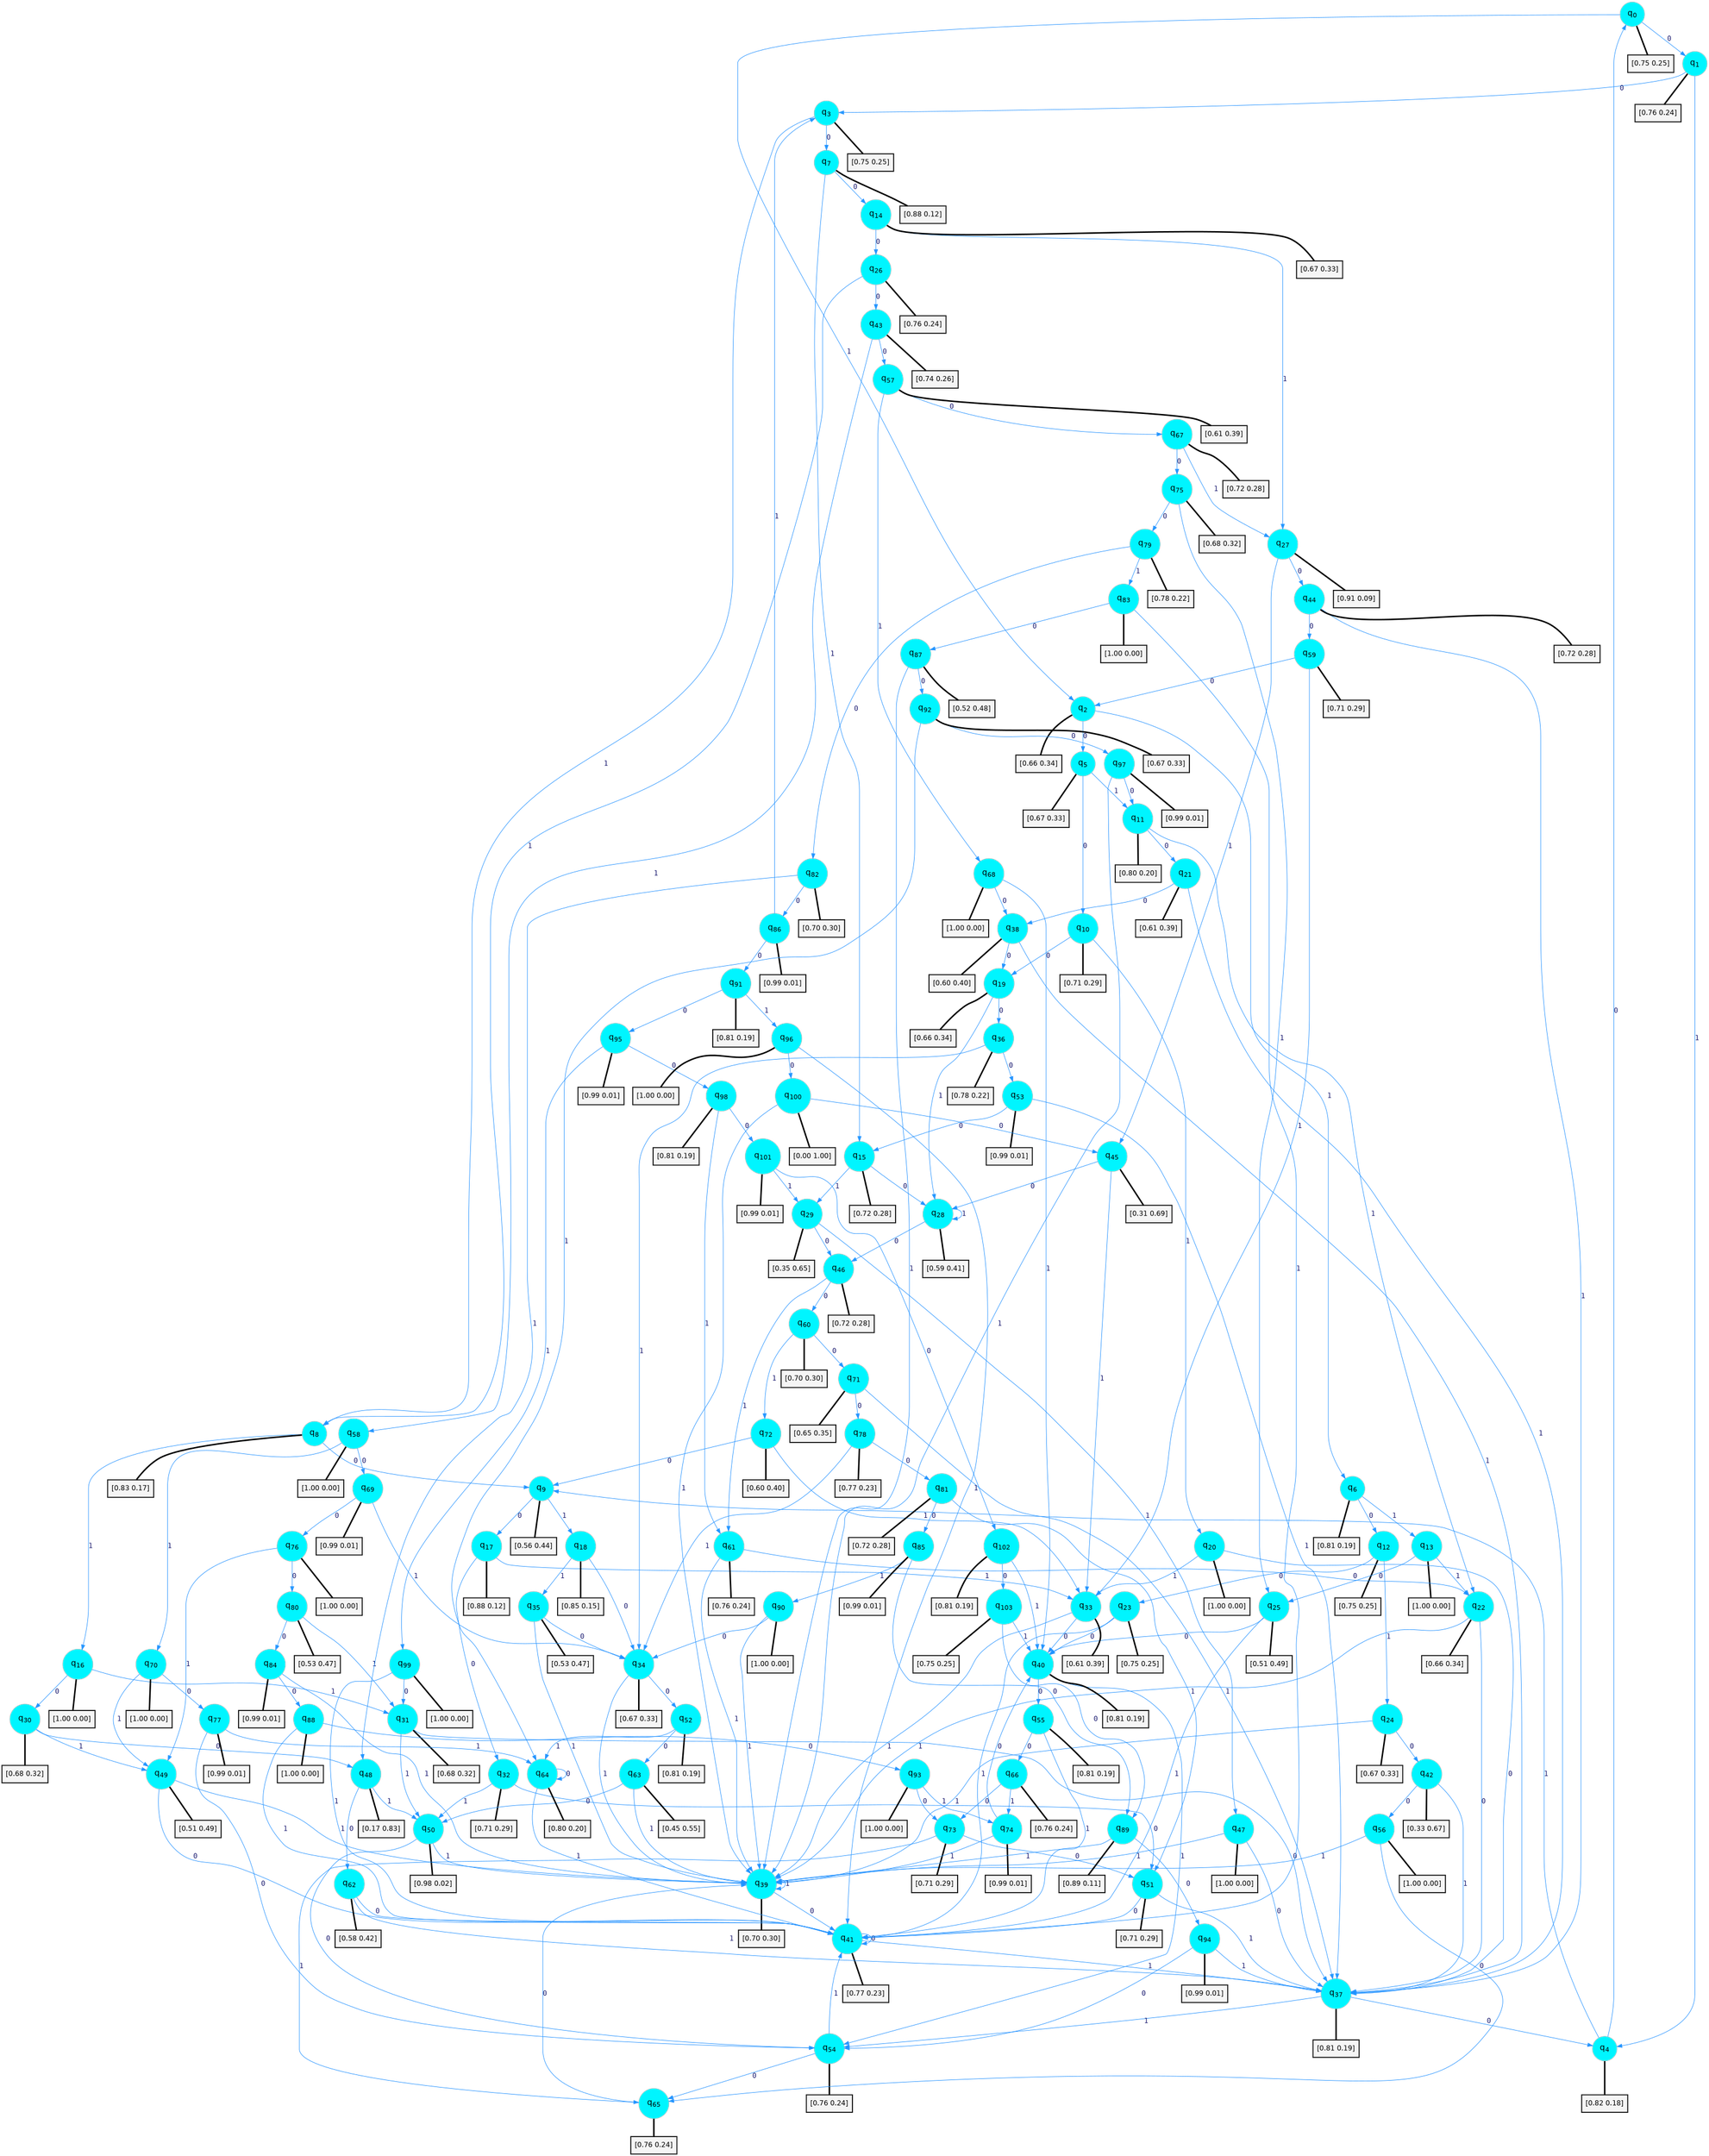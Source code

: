 digraph G {
graph [
bgcolor=transparent, dpi=300, rankdir=TD, size="40,25"];
node [
color=gray, fillcolor=turquoise1, fontcolor=black, fontname=Helvetica, fontsize=16, fontweight=bold, shape=circle, style=filled];
edge [
arrowsize=1, color=dodgerblue1, fontcolor=midnightblue, fontname=courier, fontweight=bold, penwidth=1, style=solid, weight=20];
0[label=<q<SUB>0</SUB>>];
1[label=<q<SUB>1</SUB>>];
2[label=<q<SUB>2</SUB>>];
3[label=<q<SUB>3</SUB>>];
4[label=<q<SUB>4</SUB>>];
5[label=<q<SUB>5</SUB>>];
6[label=<q<SUB>6</SUB>>];
7[label=<q<SUB>7</SUB>>];
8[label=<q<SUB>8</SUB>>];
9[label=<q<SUB>9</SUB>>];
10[label=<q<SUB>10</SUB>>];
11[label=<q<SUB>11</SUB>>];
12[label=<q<SUB>12</SUB>>];
13[label=<q<SUB>13</SUB>>];
14[label=<q<SUB>14</SUB>>];
15[label=<q<SUB>15</SUB>>];
16[label=<q<SUB>16</SUB>>];
17[label=<q<SUB>17</SUB>>];
18[label=<q<SUB>18</SUB>>];
19[label=<q<SUB>19</SUB>>];
20[label=<q<SUB>20</SUB>>];
21[label=<q<SUB>21</SUB>>];
22[label=<q<SUB>22</SUB>>];
23[label=<q<SUB>23</SUB>>];
24[label=<q<SUB>24</SUB>>];
25[label=<q<SUB>25</SUB>>];
26[label=<q<SUB>26</SUB>>];
27[label=<q<SUB>27</SUB>>];
28[label=<q<SUB>28</SUB>>];
29[label=<q<SUB>29</SUB>>];
30[label=<q<SUB>30</SUB>>];
31[label=<q<SUB>31</SUB>>];
32[label=<q<SUB>32</SUB>>];
33[label=<q<SUB>33</SUB>>];
34[label=<q<SUB>34</SUB>>];
35[label=<q<SUB>35</SUB>>];
36[label=<q<SUB>36</SUB>>];
37[label=<q<SUB>37</SUB>>];
38[label=<q<SUB>38</SUB>>];
39[label=<q<SUB>39</SUB>>];
40[label=<q<SUB>40</SUB>>];
41[label=<q<SUB>41</SUB>>];
42[label=<q<SUB>42</SUB>>];
43[label=<q<SUB>43</SUB>>];
44[label=<q<SUB>44</SUB>>];
45[label=<q<SUB>45</SUB>>];
46[label=<q<SUB>46</SUB>>];
47[label=<q<SUB>47</SUB>>];
48[label=<q<SUB>48</SUB>>];
49[label=<q<SUB>49</SUB>>];
50[label=<q<SUB>50</SUB>>];
51[label=<q<SUB>51</SUB>>];
52[label=<q<SUB>52</SUB>>];
53[label=<q<SUB>53</SUB>>];
54[label=<q<SUB>54</SUB>>];
55[label=<q<SUB>55</SUB>>];
56[label=<q<SUB>56</SUB>>];
57[label=<q<SUB>57</SUB>>];
58[label=<q<SUB>58</SUB>>];
59[label=<q<SUB>59</SUB>>];
60[label=<q<SUB>60</SUB>>];
61[label=<q<SUB>61</SUB>>];
62[label=<q<SUB>62</SUB>>];
63[label=<q<SUB>63</SUB>>];
64[label=<q<SUB>64</SUB>>];
65[label=<q<SUB>65</SUB>>];
66[label=<q<SUB>66</SUB>>];
67[label=<q<SUB>67</SUB>>];
68[label=<q<SUB>68</SUB>>];
69[label=<q<SUB>69</SUB>>];
70[label=<q<SUB>70</SUB>>];
71[label=<q<SUB>71</SUB>>];
72[label=<q<SUB>72</SUB>>];
73[label=<q<SUB>73</SUB>>];
74[label=<q<SUB>74</SUB>>];
75[label=<q<SUB>75</SUB>>];
76[label=<q<SUB>76</SUB>>];
77[label=<q<SUB>77</SUB>>];
78[label=<q<SUB>78</SUB>>];
79[label=<q<SUB>79</SUB>>];
80[label=<q<SUB>80</SUB>>];
81[label=<q<SUB>81</SUB>>];
82[label=<q<SUB>82</SUB>>];
83[label=<q<SUB>83</SUB>>];
84[label=<q<SUB>84</SUB>>];
85[label=<q<SUB>85</SUB>>];
86[label=<q<SUB>86</SUB>>];
87[label=<q<SUB>87</SUB>>];
88[label=<q<SUB>88</SUB>>];
89[label=<q<SUB>89</SUB>>];
90[label=<q<SUB>90</SUB>>];
91[label=<q<SUB>91</SUB>>];
92[label=<q<SUB>92</SUB>>];
93[label=<q<SUB>93</SUB>>];
94[label=<q<SUB>94</SUB>>];
95[label=<q<SUB>95</SUB>>];
96[label=<q<SUB>96</SUB>>];
97[label=<q<SUB>97</SUB>>];
98[label=<q<SUB>98</SUB>>];
99[label=<q<SUB>99</SUB>>];
100[label=<q<SUB>100</SUB>>];
101[label=<q<SUB>101</SUB>>];
102[label=<q<SUB>102</SUB>>];
103[label=<q<SUB>103</SUB>>];
104[label="[0.75 0.25]", shape=box,fontcolor=black, fontname=Helvetica, fontsize=14, penwidth=2, fillcolor=whitesmoke,color=black];
105[label="[0.76 0.24]", shape=box,fontcolor=black, fontname=Helvetica, fontsize=14, penwidth=2, fillcolor=whitesmoke,color=black];
106[label="[0.66 0.34]", shape=box,fontcolor=black, fontname=Helvetica, fontsize=14, penwidth=2, fillcolor=whitesmoke,color=black];
107[label="[0.75 0.25]", shape=box,fontcolor=black, fontname=Helvetica, fontsize=14, penwidth=2, fillcolor=whitesmoke,color=black];
108[label="[0.82 0.18]", shape=box,fontcolor=black, fontname=Helvetica, fontsize=14, penwidth=2, fillcolor=whitesmoke,color=black];
109[label="[0.67 0.33]", shape=box,fontcolor=black, fontname=Helvetica, fontsize=14, penwidth=2, fillcolor=whitesmoke,color=black];
110[label="[0.81 0.19]", shape=box,fontcolor=black, fontname=Helvetica, fontsize=14, penwidth=2, fillcolor=whitesmoke,color=black];
111[label="[0.88 0.12]", shape=box,fontcolor=black, fontname=Helvetica, fontsize=14, penwidth=2, fillcolor=whitesmoke,color=black];
112[label="[0.83 0.17]", shape=box,fontcolor=black, fontname=Helvetica, fontsize=14, penwidth=2, fillcolor=whitesmoke,color=black];
113[label="[0.56 0.44]", shape=box,fontcolor=black, fontname=Helvetica, fontsize=14, penwidth=2, fillcolor=whitesmoke,color=black];
114[label="[0.71 0.29]", shape=box,fontcolor=black, fontname=Helvetica, fontsize=14, penwidth=2, fillcolor=whitesmoke,color=black];
115[label="[0.80 0.20]", shape=box,fontcolor=black, fontname=Helvetica, fontsize=14, penwidth=2, fillcolor=whitesmoke,color=black];
116[label="[0.75 0.25]", shape=box,fontcolor=black, fontname=Helvetica, fontsize=14, penwidth=2, fillcolor=whitesmoke,color=black];
117[label="[1.00 0.00]", shape=box,fontcolor=black, fontname=Helvetica, fontsize=14, penwidth=2, fillcolor=whitesmoke,color=black];
118[label="[0.67 0.33]", shape=box,fontcolor=black, fontname=Helvetica, fontsize=14, penwidth=2, fillcolor=whitesmoke,color=black];
119[label="[0.72 0.28]", shape=box,fontcolor=black, fontname=Helvetica, fontsize=14, penwidth=2, fillcolor=whitesmoke,color=black];
120[label="[1.00 0.00]", shape=box,fontcolor=black, fontname=Helvetica, fontsize=14, penwidth=2, fillcolor=whitesmoke,color=black];
121[label="[0.88 0.12]", shape=box,fontcolor=black, fontname=Helvetica, fontsize=14, penwidth=2, fillcolor=whitesmoke,color=black];
122[label="[0.85 0.15]", shape=box,fontcolor=black, fontname=Helvetica, fontsize=14, penwidth=2, fillcolor=whitesmoke,color=black];
123[label="[0.66 0.34]", shape=box,fontcolor=black, fontname=Helvetica, fontsize=14, penwidth=2, fillcolor=whitesmoke,color=black];
124[label="[1.00 0.00]", shape=box,fontcolor=black, fontname=Helvetica, fontsize=14, penwidth=2, fillcolor=whitesmoke,color=black];
125[label="[0.61 0.39]", shape=box,fontcolor=black, fontname=Helvetica, fontsize=14, penwidth=2, fillcolor=whitesmoke,color=black];
126[label="[0.66 0.34]", shape=box,fontcolor=black, fontname=Helvetica, fontsize=14, penwidth=2, fillcolor=whitesmoke,color=black];
127[label="[0.75 0.25]", shape=box,fontcolor=black, fontname=Helvetica, fontsize=14, penwidth=2, fillcolor=whitesmoke,color=black];
128[label="[0.67 0.33]", shape=box,fontcolor=black, fontname=Helvetica, fontsize=14, penwidth=2, fillcolor=whitesmoke,color=black];
129[label="[0.51 0.49]", shape=box,fontcolor=black, fontname=Helvetica, fontsize=14, penwidth=2, fillcolor=whitesmoke,color=black];
130[label="[0.76 0.24]", shape=box,fontcolor=black, fontname=Helvetica, fontsize=14, penwidth=2, fillcolor=whitesmoke,color=black];
131[label="[0.91 0.09]", shape=box,fontcolor=black, fontname=Helvetica, fontsize=14, penwidth=2, fillcolor=whitesmoke,color=black];
132[label="[0.59 0.41]", shape=box,fontcolor=black, fontname=Helvetica, fontsize=14, penwidth=2, fillcolor=whitesmoke,color=black];
133[label="[0.35 0.65]", shape=box,fontcolor=black, fontname=Helvetica, fontsize=14, penwidth=2, fillcolor=whitesmoke,color=black];
134[label="[0.68 0.32]", shape=box,fontcolor=black, fontname=Helvetica, fontsize=14, penwidth=2, fillcolor=whitesmoke,color=black];
135[label="[0.68 0.32]", shape=box,fontcolor=black, fontname=Helvetica, fontsize=14, penwidth=2, fillcolor=whitesmoke,color=black];
136[label="[0.71 0.29]", shape=box,fontcolor=black, fontname=Helvetica, fontsize=14, penwidth=2, fillcolor=whitesmoke,color=black];
137[label="[0.61 0.39]", shape=box,fontcolor=black, fontname=Helvetica, fontsize=14, penwidth=2, fillcolor=whitesmoke,color=black];
138[label="[0.67 0.33]", shape=box,fontcolor=black, fontname=Helvetica, fontsize=14, penwidth=2, fillcolor=whitesmoke,color=black];
139[label="[0.53 0.47]", shape=box,fontcolor=black, fontname=Helvetica, fontsize=14, penwidth=2, fillcolor=whitesmoke,color=black];
140[label="[0.78 0.22]", shape=box,fontcolor=black, fontname=Helvetica, fontsize=14, penwidth=2, fillcolor=whitesmoke,color=black];
141[label="[0.81 0.19]", shape=box,fontcolor=black, fontname=Helvetica, fontsize=14, penwidth=2, fillcolor=whitesmoke,color=black];
142[label="[0.60 0.40]", shape=box,fontcolor=black, fontname=Helvetica, fontsize=14, penwidth=2, fillcolor=whitesmoke,color=black];
143[label="[0.70 0.30]", shape=box,fontcolor=black, fontname=Helvetica, fontsize=14, penwidth=2, fillcolor=whitesmoke,color=black];
144[label="[0.81 0.19]", shape=box,fontcolor=black, fontname=Helvetica, fontsize=14, penwidth=2, fillcolor=whitesmoke,color=black];
145[label="[0.77 0.23]", shape=box,fontcolor=black, fontname=Helvetica, fontsize=14, penwidth=2, fillcolor=whitesmoke,color=black];
146[label="[0.33 0.67]", shape=box,fontcolor=black, fontname=Helvetica, fontsize=14, penwidth=2, fillcolor=whitesmoke,color=black];
147[label="[0.74 0.26]", shape=box,fontcolor=black, fontname=Helvetica, fontsize=14, penwidth=2, fillcolor=whitesmoke,color=black];
148[label="[0.72 0.28]", shape=box,fontcolor=black, fontname=Helvetica, fontsize=14, penwidth=2, fillcolor=whitesmoke,color=black];
149[label="[0.31 0.69]", shape=box,fontcolor=black, fontname=Helvetica, fontsize=14, penwidth=2, fillcolor=whitesmoke,color=black];
150[label="[0.72 0.28]", shape=box,fontcolor=black, fontname=Helvetica, fontsize=14, penwidth=2, fillcolor=whitesmoke,color=black];
151[label="[1.00 0.00]", shape=box,fontcolor=black, fontname=Helvetica, fontsize=14, penwidth=2, fillcolor=whitesmoke,color=black];
152[label="[0.17 0.83]", shape=box,fontcolor=black, fontname=Helvetica, fontsize=14, penwidth=2, fillcolor=whitesmoke,color=black];
153[label="[0.51 0.49]", shape=box,fontcolor=black, fontname=Helvetica, fontsize=14, penwidth=2, fillcolor=whitesmoke,color=black];
154[label="[0.98 0.02]", shape=box,fontcolor=black, fontname=Helvetica, fontsize=14, penwidth=2, fillcolor=whitesmoke,color=black];
155[label="[0.71 0.29]", shape=box,fontcolor=black, fontname=Helvetica, fontsize=14, penwidth=2, fillcolor=whitesmoke,color=black];
156[label="[0.81 0.19]", shape=box,fontcolor=black, fontname=Helvetica, fontsize=14, penwidth=2, fillcolor=whitesmoke,color=black];
157[label="[0.99 0.01]", shape=box,fontcolor=black, fontname=Helvetica, fontsize=14, penwidth=2, fillcolor=whitesmoke,color=black];
158[label="[0.76 0.24]", shape=box,fontcolor=black, fontname=Helvetica, fontsize=14, penwidth=2, fillcolor=whitesmoke,color=black];
159[label="[0.81 0.19]", shape=box,fontcolor=black, fontname=Helvetica, fontsize=14, penwidth=2, fillcolor=whitesmoke,color=black];
160[label="[1.00 0.00]", shape=box,fontcolor=black, fontname=Helvetica, fontsize=14, penwidth=2, fillcolor=whitesmoke,color=black];
161[label="[0.61 0.39]", shape=box,fontcolor=black, fontname=Helvetica, fontsize=14, penwidth=2, fillcolor=whitesmoke,color=black];
162[label="[1.00 0.00]", shape=box,fontcolor=black, fontname=Helvetica, fontsize=14, penwidth=2, fillcolor=whitesmoke,color=black];
163[label="[0.71 0.29]", shape=box,fontcolor=black, fontname=Helvetica, fontsize=14, penwidth=2, fillcolor=whitesmoke,color=black];
164[label="[0.70 0.30]", shape=box,fontcolor=black, fontname=Helvetica, fontsize=14, penwidth=2, fillcolor=whitesmoke,color=black];
165[label="[0.76 0.24]", shape=box,fontcolor=black, fontname=Helvetica, fontsize=14, penwidth=2, fillcolor=whitesmoke,color=black];
166[label="[0.58 0.42]", shape=box,fontcolor=black, fontname=Helvetica, fontsize=14, penwidth=2, fillcolor=whitesmoke,color=black];
167[label="[0.45 0.55]", shape=box,fontcolor=black, fontname=Helvetica, fontsize=14, penwidth=2, fillcolor=whitesmoke,color=black];
168[label="[0.80 0.20]", shape=box,fontcolor=black, fontname=Helvetica, fontsize=14, penwidth=2, fillcolor=whitesmoke,color=black];
169[label="[0.76 0.24]", shape=box,fontcolor=black, fontname=Helvetica, fontsize=14, penwidth=2, fillcolor=whitesmoke,color=black];
170[label="[0.76 0.24]", shape=box,fontcolor=black, fontname=Helvetica, fontsize=14, penwidth=2, fillcolor=whitesmoke,color=black];
171[label="[0.72 0.28]", shape=box,fontcolor=black, fontname=Helvetica, fontsize=14, penwidth=2, fillcolor=whitesmoke,color=black];
172[label="[1.00 0.00]", shape=box,fontcolor=black, fontname=Helvetica, fontsize=14, penwidth=2, fillcolor=whitesmoke,color=black];
173[label="[0.99 0.01]", shape=box,fontcolor=black, fontname=Helvetica, fontsize=14, penwidth=2, fillcolor=whitesmoke,color=black];
174[label="[1.00 0.00]", shape=box,fontcolor=black, fontname=Helvetica, fontsize=14, penwidth=2, fillcolor=whitesmoke,color=black];
175[label="[0.65 0.35]", shape=box,fontcolor=black, fontname=Helvetica, fontsize=14, penwidth=2, fillcolor=whitesmoke,color=black];
176[label="[0.60 0.40]", shape=box,fontcolor=black, fontname=Helvetica, fontsize=14, penwidth=2, fillcolor=whitesmoke,color=black];
177[label="[0.71 0.29]", shape=box,fontcolor=black, fontname=Helvetica, fontsize=14, penwidth=2, fillcolor=whitesmoke,color=black];
178[label="[0.99 0.01]", shape=box,fontcolor=black, fontname=Helvetica, fontsize=14, penwidth=2, fillcolor=whitesmoke,color=black];
179[label="[0.68 0.32]", shape=box,fontcolor=black, fontname=Helvetica, fontsize=14, penwidth=2, fillcolor=whitesmoke,color=black];
180[label="[1.00 0.00]", shape=box,fontcolor=black, fontname=Helvetica, fontsize=14, penwidth=2, fillcolor=whitesmoke,color=black];
181[label="[0.99 0.01]", shape=box,fontcolor=black, fontname=Helvetica, fontsize=14, penwidth=2, fillcolor=whitesmoke,color=black];
182[label="[0.77 0.23]", shape=box,fontcolor=black, fontname=Helvetica, fontsize=14, penwidth=2, fillcolor=whitesmoke,color=black];
183[label="[0.78 0.22]", shape=box,fontcolor=black, fontname=Helvetica, fontsize=14, penwidth=2, fillcolor=whitesmoke,color=black];
184[label="[0.53 0.47]", shape=box,fontcolor=black, fontname=Helvetica, fontsize=14, penwidth=2, fillcolor=whitesmoke,color=black];
185[label="[0.72 0.28]", shape=box,fontcolor=black, fontname=Helvetica, fontsize=14, penwidth=2, fillcolor=whitesmoke,color=black];
186[label="[0.70 0.30]", shape=box,fontcolor=black, fontname=Helvetica, fontsize=14, penwidth=2, fillcolor=whitesmoke,color=black];
187[label="[1.00 0.00]", shape=box,fontcolor=black, fontname=Helvetica, fontsize=14, penwidth=2, fillcolor=whitesmoke,color=black];
188[label="[0.99 0.01]", shape=box,fontcolor=black, fontname=Helvetica, fontsize=14, penwidth=2, fillcolor=whitesmoke,color=black];
189[label="[0.99 0.01]", shape=box,fontcolor=black, fontname=Helvetica, fontsize=14, penwidth=2, fillcolor=whitesmoke,color=black];
190[label="[0.99 0.01]", shape=box,fontcolor=black, fontname=Helvetica, fontsize=14, penwidth=2, fillcolor=whitesmoke,color=black];
191[label="[0.52 0.48]", shape=box,fontcolor=black, fontname=Helvetica, fontsize=14, penwidth=2, fillcolor=whitesmoke,color=black];
192[label="[1.00 0.00]", shape=box,fontcolor=black, fontname=Helvetica, fontsize=14, penwidth=2, fillcolor=whitesmoke,color=black];
193[label="[0.89 0.11]", shape=box,fontcolor=black, fontname=Helvetica, fontsize=14, penwidth=2, fillcolor=whitesmoke,color=black];
194[label="[1.00 0.00]", shape=box,fontcolor=black, fontname=Helvetica, fontsize=14, penwidth=2, fillcolor=whitesmoke,color=black];
195[label="[0.81 0.19]", shape=box,fontcolor=black, fontname=Helvetica, fontsize=14, penwidth=2, fillcolor=whitesmoke,color=black];
196[label="[0.67 0.33]", shape=box,fontcolor=black, fontname=Helvetica, fontsize=14, penwidth=2, fillcolor=whitesmoke,color=black];
197[label="[1.00 0.00]", shape=box,fontcolor=black, fontname=Helvetica, fontsize=14, penwidth=2, fillcolor=whitesmoke,color=black];
198[label="[0.99 0.01]", shape=box,fontcolor=black, fontname=Helvetica, fontsize=14, penwidth=2, fillcolor=whitesmoke,color=black];
199[label="[0.99 0.01]", shape=box,fontcolor=black, fontname=Helvetica, fontsize=14, penwidth=2, fillcolor=whitesmoke,color=black];
200[label="[1.00 0.00]", shape=box,fontcolor=black, fontname=Helvetica, fontsize=14, penwidth=2, fillcolor=whitesmoke,color=black];
201[label="[0.99 0.01]", shape=box,fontcolor=black, fontname=Helvetica, fontsize=14, penwidth=2, fillcolor=whitesmoke,color=black];
202[label="[0.81 0.19]", shape=box,fontcolor=black, fontname=Helvetica, fontsize=14, penwidth=2, fillcolor=whitesmoke,color=black];
203[label="[1.00 0.00]", shape=box,fontcolor=black, fontname=Helvetica, fontsize=14, penwidth=2, fillcolor=whitesmoke,color=black];
204[label="[0.00 1.00]", shape=box,fontcolor=black, fontname=Helvetica, fontsize=14, penwidth=2, fillcolor=whitesmoke,color=black];
205[label="[0.99 0.01]", shape=box,fontcolor=black, fontname=Helvetica, fontsize=14, penwidth=2, fillcolor=whitesmoke,color=black];
206[label="[0.81 0.19]", shape=box,fontcolor=black, fontname=Helvetica, fontsize=14, penwidth=2, fillcolor=whitesmoke,color=black];
207[label="[0.75 0.25]", shape=box,fontcolor=black, fontname=Helvetica, fontsize=14, penwidth=2, fillcolor=whitesmoke,color=black];
0->1 [label=0];
0->2 [label=1];
0->104 [arrowhead=none, penwidth=3,color=black];
1->3 [label=0];
1->4 [label=1];
1->105 [arrowhead=none, penwidth=3,color=black];
2->5 [label=0];
2->6 [label=1];
2->106 [arrowhead=none, penwidth=3,color=black];
3->7 [label=0];
3->8 [label=1];
3->107 [arrowhead=none, penwidth=3,color=black];
4->0 [label=0];
4->9 [label=1];
4->108 [arrowhead=none, penwidth=3,color=black];
5->10 [label=0];
5->11 [label=1];
5->109 [arrowhead=none, penwidth=3,color=black];
6->12 [label=0];
6->13 [label=1];
6->110 [arrowhead=none, penwidth=3,color=black];
7->14 [label=0];
7->15 [label=1];
7->111 [arrowhead=none, penwidth=3,color=black];
8->9 [label=0];
8->16 [label=1];
8->112 [arrowhead=none, penwidth=3,color=black];
9->17 [label=0];
9->18 [label=1];
9->113 [arrowhead=none, penwidth=3,color=black];
10->19 [label=0];
10->20 [label=1];
10->114 [arrowhead=none, penwidth=3,color=black];
11->21 [label=0];
11->22 [label=1];
11->115 [arrowhead=none, penwidth=3,color=black];
12->23 [label=0];
12->24 [label=1];
12->116 [arrowhead=none, penwidth=3,color=black];
13->25 [label=0];
13->22 [label=1];
13->117 [arrowhead=none, penwidth=3,color=black];
14->26 [label=0];
14->27 [label=1];
14->118 [arrowhead=none, penwidth=3,color=black];
15->28 [label=0];
15->29 [label=1];
15->119 [arrowhead=none, penwidth=3,color=black];
16->30 [label=0];
16->31 [label=1];
16->120 [arrowhead=none, penwidth=3,color=black];
17->32 [label=0];
17->33 [label=1];
17->121 [arrowhead=none, penwidth=3,color=black];
18->34 [label=0];
18->35 [label=1];
18->122 [arrowhead=none, penwidth=3,color=black];
19->36 [label=0];
19->28 [label=1];
19->123 [arrowhead=none, penwidth=3,color=black];
20->37 [label=0];
20->33 [label=1];
20->124 [arrowhead=none, penwidth=3,color=black];
21->38 [label=0];
21->37 [label=1];
21->125 [arrowhead=none, penwidth=3,color=black];
22->37 [label=0];
22->39 [label=1];
22->126 [arrowhead=none, penwidth=3,color=black];
23->40 [label=0];
23->41 [label=1];
23->127 [arrowhead=none, penwidth=3,color=black];
24->42 [label=0];
24->39 [label=1];
24->128 [arrowhead=none, penwidth=3,color=black];
25->40 [label=0];
25->41 [label=1];
25->129 [arrowhead=none, penwidth=3,color=black];
26->43 [label=0];
26->8 [label=1];
26->130 [arrowhead=none, penwidth=3,color=black];
27->44 [label=0];
27->45 [label=1];
27->131 [arrowhead=none, penwidth=3,color=black];
28->46 [label=0];
28->28 [label=1];
28->132 [arrowhead=none, penwidth=3,color=black];
29->46 [label=0];
29->47 [label=1];
29->133 [arrowhead=none, penwidth=3,color=black];
30->48 [label=0];
30->49 [label=1];
30->134 [arrowhead=none, penwidth=3,color=black];
31->37 [label=0];
31->50 [label=1];
31->135 [arrowhead=none, penwidth=3,color=black];
32->51 [label=0];
32->50 [label=1];
32->136 [arrowhead=none, penwidth=3,color=black];
33->40 [label=0];
33->39 [label=1];
33->137 [arrowhead=none, penwidth=3,color=black];
34->52 [label=0];
34->39 [label=1];
34->138 [arrowhead=none, penwidth=3,color=black];
35->34 [label=0];
35->39 [label=1];
35->139 [arrowhead=none, penwidth=3,color=black];
36->53 [label=0];
36->34 [label=1];
36->140 [arrowhead=none, penwidth=3,color=black];
37->4 [label=0];
37->54 [label=1];
37->141 [arrowhead=none, penwidth=3,color=black];
38->19 [label=0];
38->37 [label=1];
38->142 [arrowhead=none, penwidth=3,color=black];
39->41 [label=0];
39->39 [label=1];
39->143 [arrowhead=none, penwidth=3,color=black];
40->55 [label=0];
40->54 [label=1];
40->144 [arrowhead=none, penwidth=3,color=black];
41->41 [label=0];
41->37 [label=1];
41->145 [arrowhead=none, penwidth=3,color=black];
42->56 [label=0];
42->37 [label=1];
42->146 [arrowhead=none, penwidth=3,color=black];
43->57 [label=0];
43->58 [label=1];
43->147 [arrowhead=none, penwidth=3,color=black];
44->59 [label=0];
44->37 [label=1];
44->148 [arrowhead=none, penwidth=3,color=black];
45->28 [label=0];
45->33 [label=1];
45->149 [arrowhead=none, penwidth=3,color=black];
46->60 [label=0];
46->61 [label=1];
46->150 [arrowhead=none, penwidth=3,color=black];
47->37 [label=0];
47->39 [label=1];
47->151 [arrowhead=none, penwidth=3,color=black];
48->62 [label=0];
48->50 [label=1];
48->152 [arrowhead=none, penwidth=3,color=black];
49->41 [label=0];
49->39 [label=1];
49->153 [arrowhead=none, penwidth=3,color=black];
50->54 [label=0];
50->39 [label=1];
50->154 [arrowhead=none, penwidth=3,color=black];
51->41 [label=0];
51->37 [label=1];
51->155 [arrowhead=none, penwidth=3,color=black];
52->63 [label=0];
52->64 [label=1];
52->156 [arrowhead=none, penwidth=3,color=black];
53->15 [label=0];
53->37 [label=1];
53->157 [arrowhead=none, penwidth=3,color=black];
54->65 [label=0];
54->41 [label=1];
54->158 [arrowhead=none, penwidth=3,color=black];
55->66 [label=0];
55->41 [label=1];
55->159 [arrowhead=none, penwidth=3,color=black];
56->65 [label=0];
56->39 [label=1];
56->160 [arrowhead=none, penwidth=3,color=black];
57->67 [label=0];
57->68 [label=1];
57->161 [arrowhead=none, penwidth=3,color=black];
58->69 [label=0];
58->70 [label=1];
58->162 [arrowhead=none, penwidth=3,color=black];
59->2 [label=0];
59->33 [label=1];
59->163 [arrowhead=none, penwidth=3,color=black];
60->71 [label=0];
60->72 [label=1];
60->164 [arrowhead=none, penwidth=3,color=black];
61->22 [label=0];
61->39 [label=1];
61->165 [arrowhead=none, penwidth=3,color=black];
62->41 [label=0];
62->37 [label=1];
62->166 [arrowhead=none, penwidth=3,color=black];
63->50 [label=0];
63->39 [label=1];
63->167 [arrowhead=none, penwidth=3,color=black];
64->64 [label=0];
64->41 [label=1];
64->168 [arrowhead=none, penwidth=3,color=black];
65->39 [label=0];
65->169 [arrowhead=none, penwidth=3,color=black];
66->73 [label=0];
66->74 [label=1];
66->170 [arrowhead=none, penwidth=3,color=black];
67->75 [label=0];
67->27 [label=1];
67->171 [arrowhead=none, penwidth=3,color=black];
68->38 [label=0];
68->40 [label=1];
68->172 [arrowhead=none, penwidth=3,color=black];
69->76 [label=0];
69->34 [label=1];
69->173 [arrowhead=none, penwidth=3,color=black];
70->77 [label=0];
70->49 [label=1];
70->174 [arrowhead=none, penwidth=3,color=black];
71->78 [label=0];
71->37 [label=1];
71->175 [arrowhead=none, penwidth=3,color=black];
72->9 [label=0];
72->33 [label=1];
72->176 [arrowhead=none, penwidth=3,color=black];
73->51 [label=0];
73->65 [label=1];
73->177 [arrowhead=none, penwidth=3,color=black];
74->40 [label=0];
74->39 [label=1];
74->178 [arrowhead=none, penwidth=3,color=black];
75->79 [label=0];
75->25 [label=1];
75->179 [arrowhead=none, penwidth=3,color=black];
76->80 [label=0];
76->49 [label=1];
76->180 [arrowhead=none, penwidth=3,color=black];
77->54 [label=0];
77->64 [label=1];
77->181 [arrowhead=none, penwidth=3,color=black];
78->81 [label=0];
78->34 [label=1];
78->182 [arrowhead=none, penwidth=3,color=black];
79->82 [label=0];
79->83 [label=1];
79->183 [arrowhead=none, penwidth=3,color=black];
80->84 [label=0];
80->31 [label=1];
80->184 [arrowhead=none, penwidth=3,color=black];
81->85 [label=0];
81->51 [label=1];
81->185 [arrowhead=none, penwidth=3,color=black];
82->86 [label=0];
82->48 [label=1];
82->186 [arrowhead=none, penwidth=3,color=black];
83->87 [label=0];
83->41 [label=1];
83->187 [arrowhead=none, penwidth=3,color=black];
84->88 [label=0];
84->39 [label=1];
84->188 [arrowhead=none, penwidth=3,color=black];
85->89 [label=0];
85->90 [label=1];
85->189 [arrowhead=none, penwidth=3,color=black];
86->91 [label=0];
86->3 [label=1];
86->190 [arrowhead=none, penwidth=3,color=black];
87->92 [label=0];
87->39 [label=1];
87->191 [arrowhead=none, penwidth=3,color=black];
88->93 [label=0];
88->41 [label=1];
88->192 [arrowhead=none, penwidth=3,color=black];
89->94 [label=0];
89->39 [label=1];
89->193 [arrowhead=none, penwidth=3,color=black];
90->34 [label=0];
90->39 [label=1];
90->194 [arrowhead=none, penwidth=3,color=black];
91->95 [label=0];
91->96 [label=1];
91->195 [arrowhead=none, penwidth=3,color=black];
92->97 [label=0];
92->64 [label=1];
92->196 [arrowhead=none, penwidth=3,color=black];
93->73 [label=0];
93->74 [label=1];
93->197 [arrowhead=none, penwidth=3,color=black];
94->54 [label=0];
94->37 [label=1];
94->198 [arrowhead=none, penwidth=3,color=black];
95->98 [label=0];
95->99 [label=1];
95->199 [arrowhead=none, penwidth=3,color=black];
96->100 [label=0];
96->41 [label=1];
96->200 [arrowhead=none, penwidth=3,color=black];
97->11 [label=0];
97->39 [label=1];
97->201 [arrowhead=none, penwidth=3,color=black];
98->101 [label=0];
98->61 [label=1];
98->202 [arrowhead=none, penwidth=3,color=black];
99->31 [label=0];
99->41 [label=1];
99->203 [arrowhead=none, penwidth=3,color=black];
100->45 [label=0];
100->39 [label=1];
100->204 [arrowhead=none, penwidth=3,color=black];
101->102 [label=0];
101->29 [label=1];
101->205 [arrowhead=none, penwidth=3,color=black];
102->103 [label=0];
102->40 [label=1];
102->206 [arrowhead=none, penwidth=3,color=black];
103->89 [label=0];
103->40 [label=1];
103->207 [arrowhead=none, penwidth=3,color=black];
}
